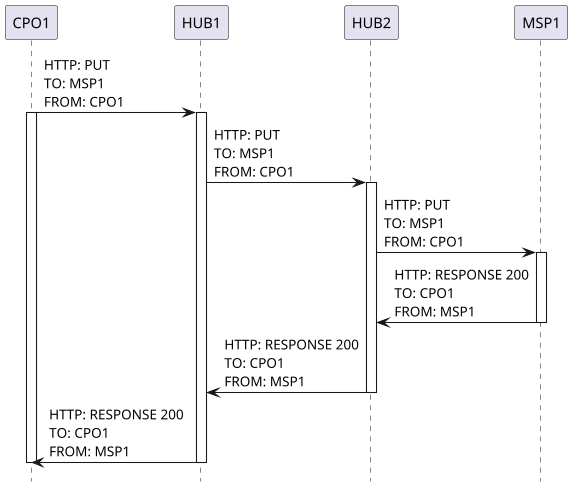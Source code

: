 @startuml
skinparam dpi 100
hide footbox

participant "CPO1" as CPO1
participant "HUB1" as HUB1
participant "HUB2" as HUB2
participant "MSP1" as MSP1

CPO1 -> HUB1: HTTP: PUT\nTO: MSP1\nFROM: CPO1
activate CPO1
activate HUB1
HUB1 -> HUB2: HTTP: PUT\nTO: MSP1\nFROM: CPO1
activate HUB2
HUB2 -> MSP1: HTTP: PUT\nTO: MSP1\nFROM: CPO1
activate MSP1
MSP1 -> HUB2: HTTP: RESPONSE 200\nTO: CPO1\nFROM: MSP1
deactivate MSP1
HUB2 -> HUB1: HTTP: RESPONSE 200\nTO: CPO1\nFROM: MSP1
deactivate HUB2
HUB1 -> CPO1: HTTP: RESPONSE 200\nTO: CPO1\nFROM: MSP1
deactivate CPO1
deactivate HUB1
@enduml
